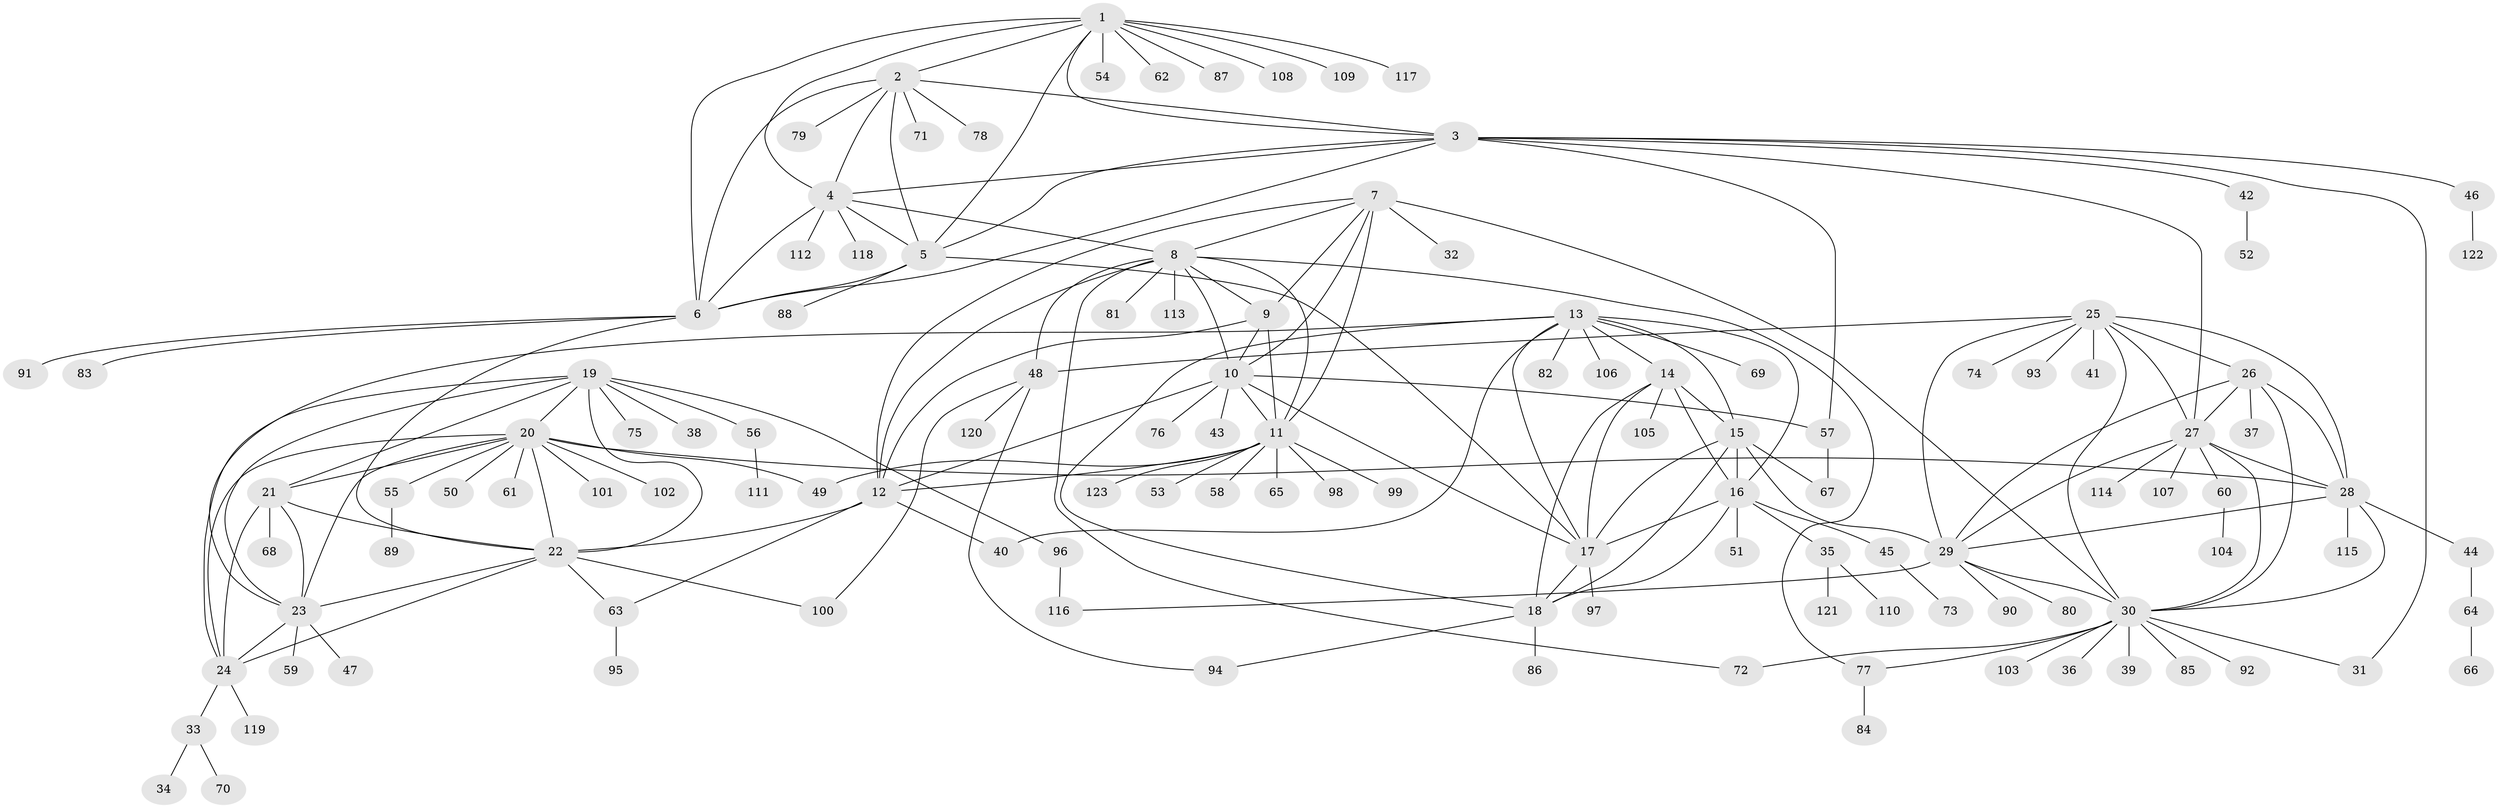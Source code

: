 // Generated by graph-tools (version 1.1) at 2025/15/03/09/25 04:15:52]
// undirected, 123 vertices, 190 edges
graph export_dot {
graph [start="1"]
  node [color=gray90,style=filled];
  1;
  2;
  3;
  4;
  5;
  6;
  7;
  8;
  9;
  10;
  11;
  12;
  13;
  14;
  15;
  16;
  17;
  18;
  19;
  20;
  21;
  22;
  23;
  24;
  25;
  26;
  27;
  28;
  29;
  30;
  31;
  32;
  33;
  34;
  35;
  36;
  37;
  38;
  39;
  40;
  41;
  42;
  43;
  44;
  45;
  46;
  47;
  48;
  49;
  50;
  51;
  52;
  53;
  54;
  55;
  56;
  57;
  58;
  59;
  60;
  61;
  62;
  63;
  64;
  65;
  66;
  67;
  68;
  69;
  70;
  71;
  72;
  73;
  74;
  75;
  76;
  77;
  78;
  79;
  80;
  81;
  82;
  83;
  84;
  85;
  86;
  87;
  88;
  89;
  90;
  91;
  92;
  93;
  94;
  95;
  96;
  97;
  98;
  99;
  100;
  101;
  102;
  103;
  104;
  105;
  106;
  107;
  108;
  109;
  110;
  111;
  112;
  113;
  114;
  115;
  116;
  117;
  118;
  119;
  120;
  121;
  122;
  123;
  1 -- 2;
  1 -- 3;
  1 -- 4;
  1 -- 5;
  1 -- 6;
  1 -- 54;
  1 -- 62;
  1 -- 87;
  1 -- 108;
  1 -- 109;
  1 -- 117;
  2 -- 3;
  2 -- 4;
  2 -- 5;
  2 -- 6;
  2 -- 71;
  2 -- 78;
  2 -- 79;
  3 -- 4;
  3 -- 5;
  3 -- 6;
  3 -- 27;
  3 -- 31;
  3 -- 42;
  3 -- 46;
  3 -- 57;
  4 -- 5;
  4 -- 6;
  4 -- 8;
  4 -- 112;
  4 -- 118;
  5 -- 6;
  5 -- 17;
  5 -- 88;
  6 -- 22;
  6 -- 83;
  6 -- 91;
  7 -- 8;
  7 -- 9;
  7 -- 10;
  7 -- 11;
  7 -- 12;
  7 -- 30;
  7 -- 32;
  8 -- 9;
  8 -- 10;
  8 -- 11;
  8 -- 12;
  8 -- 48;
  8 -- 72;
  8 -- 77;
  8 -- 81;
  8 -- 113;
  9 -- 10;
  9 -- 11;
  9 -- 12;
  10 -- 11;
  10 -- 12;
  10 -- 17;
  10 -- 43;
  10 -- 57;
  10 -- 76;
  11 -- 12;
  11 -- 49;
  11 -- 53;
  11 -- 58;
  11 -- 65;
  11 -- 98;
  11 -- 99;
  11 -- 123;
  12 -- 22;
  12 -- 40;
  12 -- 63;
  13 -- 14;
  13 -- 15;
  13 -- 16;
  13 -- 17;
  13 -- 18;
  13 -- 23;
  13 -- 40;
  13 -- 69;
  13 -- 82;
  13 -- 106;
  14 -- 15;
  14 -- 16;
  14 -- 17;
  14 -- 18;
  14 -- 105;
  15 -- 16;
  15 -- 17;
  15 -- 18;
  15 -- 29;
  15 -- 67;
  16 -- 17;
  16 -- 18;
  16 -- 35;
  16 -- 45;
  16 -- 51;
  17 -- 18;
  17 -- 97;
  18 -- 86;
  18 -- 94;
  19 -- 20;
  19 -- 21;
  19 -- 22;
  19 -- 23;
  19 -- 24;
  19 -- 38;
  19 -- 56;
  19 -- 75;
  19 -- 96;
  20 -- 21;
  20 -- 22;
  20 -- 23;
  20 -- 24;
  20 -- 28;
  20 -- 49;
  20 -- 50;
  20 -- 55;
  20 -- 61;
  20 -- 101;
  20 -- 102;
  21 -- 22;
  21 -- 23;
  21 -- 24;
  21 -- 68;
  22 -- 23;
  22 -- 24;
  22 -- 63;
  22 -- 100;
  23 -- 24;
  23 -- 47;
  23 -- 59;
  24 -- 33;
  24 -- 119;
  25 -- 26;
  25 -- 27;
  25 -- 28;
  25 -- 29;
  25 -- 30;
  25 -- 41;
  25 -- 48;
  25 -- 74;
  25 -- 93;
  26 -- 27;
  26 -- 28;
  26 -- 29;
  26 -- 30;
  26 -- 37;
  27 -- 28;
  27 -- 29;
  27 -- 30;
  27 -- 60;
  27 -- 107;
  27 -- 114;
  28 -- 29;
  28 -- 30;
  28 -- 44;
  28 -- 115;
  29 -- 30;
  29 -- 80;
  29 -- 90;
  29 -- 116;
  30 -- 31;
  30 -- 36;
  30 -- 39;
  30 -- 72;
  30 -- 77;
  30 -- 85;
  30 -- 92;
  30 -- 103;
  33 -- 34;
  33 -- 70;
  35 -- 110;
  35 -- 121;
  42 -- 52;
  44 -- 64;
  45 -- 73;
  46 -- 122;
  48 -- 94;
  48 -- 100;
  48 -- 120;
  55 -- 89;
  56 -- 111;
  57 -- 67;
  60 -- 104;
  63 -- 95;
  64 -- 66;
  77 -- 84;
  96 -- 116;
}
